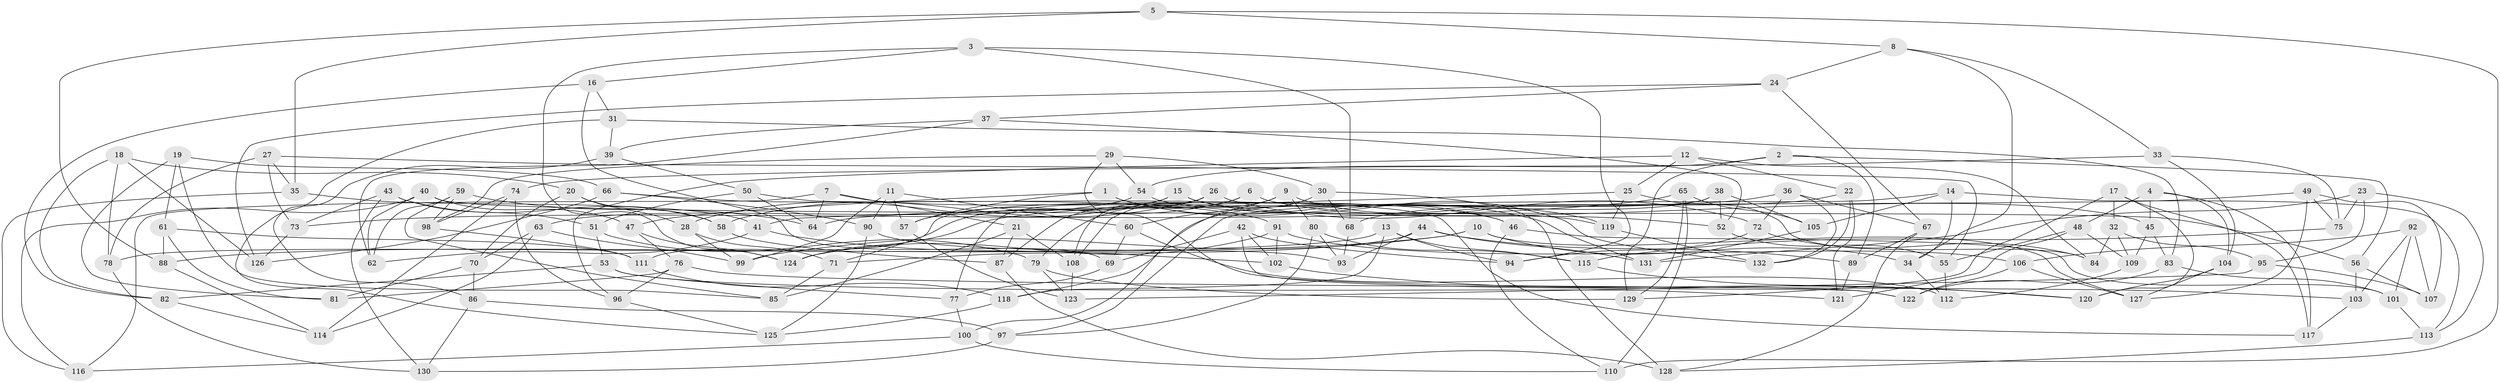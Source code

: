 // coarse degree distribution, {8: 0.12121212121212122, 9: 0.030303030303030304, 6: 0.2878787878787879, 10: 0.07575757575757576, 4: 0.3787878787878788, 5: 0.045454545454545456, 12: 0.015151515151515152, 3: 0.045454545454545456}
// Generated by graph-tools (version 1.1) at 2025/20/03/04/25 18:20:41]
// undirected, 132 vertices, 264 edges
graph export_dot {
graph [start="1"]
  node [color=gray90,style=filled];
  1;
  2;
  3;
  4;
  5;
  6;
  7;
  8;
  9;
  10;
  11;
  12;
  13;
  14;
  15;
  16;
  17;
  18;
  19;
  20;
  21;
  22;
  23;
  24;
  25;
  26;
  27;
  28;
  29;
  30;
  31;
  32;
  33;
  34;
  35;
  36;
  37;
  38;
  39;
  40;
  41;
  42;
  43;
  44;
  45;
  46;
  47;
  48;
  49;
  50;
  51;
  52;
  53;
  54;
  55;
  56;
  57;
  58;
  59;
  60;
  61;
  62;
  63;
  64;
  65;
  66;
  67;
  68;
  69;
  70;
  71;
  72;
  73;
  74;
  75;
  76;
  77;
  78;
  79;
  80;
  81;
  82;
  83;
  84;
  85;
  86;
  87;
  88;
  89;
  90;
  91;
  92;
  93;
  94;
  95;
  96;
  97;
  98;
  99;
  100;
  101;
  102;
  103;
  104;
  105;
  106;
  107;
  108;
  109;
  110;
  111;
  112;
  113;
  114;
  115;
  116;
  117;
  118;
  119;
  120;
  121;
  122;
  123;
  124;
  125;
  126;
  127;
  128;
  129;
  130;
  131;
  132;
  1 -- 46;
  1 -- 57;
  1 -- 131;
  1 -- 47;
  2 -- 89;
  2 -- 129;
  2 -- 54;
  2 -- 56;
  3 -- 94;
  3 -- 124;
  3 -- 16;
  3 -- 68;
  4 -- 48;
  4 -- 117;
  4 -- 45;
  4 -- 104;
  5 -- 35;
  5 -- 8;
  5 -- 110;
  5 -- 88;
  6 -- 79;
  6 -- 57;
  6 -- 45;
  6 -- 87;
  7 -- 21;
  7 -- 116;
  7 -- 46;
  7 -- 64;
  8 -- 34;
  8 -- 33;
  8 -- 24;
  9 -- 60;
  9 -- 108;
  9 -- 80;
  9 -- 119;
  10 -- 88;
  10 -- 99;
  10 -- 34;
  10 -- 127;
  11 -- 99;
  11 -- 90;
  11 -- 60;
  11 -- 57;
  12 -- 84;
  12 -- 25;
  12 -- 22;
  12 -- 96;
  13 -- 94;
  13 -- 118;
  13 -- 78;
  13 -- 115;
  14 -- 113;
  14 -- 97;
  14 -- 105;
  14 -- 34;
  15 -- 132;
  15 -- 71;
  15 -- 28;
  15 -- 52;
  16 -- 31;
  16 -- 69;
  16 -- 82;
  17 -- 129;
  17 -- 32;
  17 -- 117;
  17 -- 120;
  18 -- 78;
  18 -- 82;
  18 -- 20;
  18 -- 126;
  19 -- 61;
  19 -- 85;
  19 -- 81;
  19 -- 66;
  20 -- 28;
  20 -- 58;
  20 -- 70;
  21 -- 108;
  21 -- 85;
  21 -- 87;
  22 -- 68;
  22 -- 132;
  22 -- 121;
  23 -- 95;
  23 -- 75;
  23 -- 113;
  23 -- 131;
  24 -- 126;
  24 -- 37;
  24 -- 67;
  25 -- 119;
  25 -- 84;
  25 -- 41;
  26 -- 72;
  26 -- 108;
  26 -- 58;
  26 -- 77;
  27 -- 78;
  27 -- 55;
  27 -- 73;
  27 -- 35;
  28 -- 99;
  28 -- 71;
  29 -- 98;
  29 -- 54;
  29 -- 122;
  29 -- 30;
  30 -- 128;
  30 -- 68;
  30 -- 100;
  31 -- 83;
  31 -- 125;
  31 -- 39;
  32 -- 95;
  32 -- 84;
  32 -- 109;
  33 -- 104;
  33 -- 74;
  33 -- 75;
  34 -- 112;
  35 -- 116;
  35 -- 41;
  36 -- 72;
  36 -- 132;
  36 -- 67;
  36 -- 124;
  37 -- 62;
  37 -- 52;
  37 -- 39;
  38 -- 111;
  38 -- 118;
  38 -- 52;
  38 -- 105;
  39 -- 50;
  39 -- 86;
  40 -- 62;
  40 -- 116;
  40 -- 56;
  40 -- 47;
  41 -- 102;
  41 -- 62;
  42 -- 94;
  42 -- 102;
  42 -- 122;
  42 -- 69;
  43 -- 58;
  43 -- 51;
  43 -- 73;
  43 -- 130;
  44 -- 131;
  44 -- 93;
  44 -- 89;
  44 -- 71;
  45 -- 83;
  45 -- 109;
  46 -- 110;
  46 -- 101;
  47 -- 124;
  47 -- 76;
  48 -- 121;
  48 -- 109;
  48 -- 55;
  49 -- 75;
  49 -- 107;
  49 -- 64;
  49 -- 127;
  50 -- 64;
  50 -- 51;
  50 -- 117;
  51 -- 79;
  51 -- 53;
  52 -- 55;
  53 -- 121;
  53 -- 77;
  53 -- 82;
  54 -- 119;
  54 -- 63;
  55 -- 112;
  56 -- 107;
  56 -- 103;
  57 -- 123;
  58 -- 87;
  59 -- 62;
  59 -- 98;
  59 -- 64;
  59 -- 85;
  60 -- 69;
  60 -- 112;
  61 -- 88;
  61 -- 81;
  61 -- 111;
  63 -- 99;
  63 -- 114;
  63 -- 70;
  65 -- 129;
  65 -- 110;
  65 -- 73;
  65 -- 105;
  66 -- 126;
  66 -- 91;
  66 -- 90;
  67 -- 89;
  67 -- 128;
  68 -- 93;
  69 -- 77;
  70 -- 86;
  70 -- 81;
  71 -- 85;
  72 -- 84;
  72 -- 94;
  73 -- 126;
  74 -- 96;
  74 -- 98;
  74 -- 114;
  75 -- 115;
  76 -- 96;
  76 -- 103;
  76 -- 81;
  77 -- 100;
  78 -- 130;
  79 -- 123;
  79 -- 129;
  80 -- 115;
  80 -- 97;
  80 -- 93;
  82 -- 114;
  83 -- 122;
  83 -- 101;
  86 -- 97;
  86 -- 130;
  87 -- 128;
  88 -- 114;
  89 -- 121;
  90 -- 93;
  90 -- 125;
  91 -- 106;
  91 -- 102;
  91 -- 124;
  92 -- 103;
  92 -- 106;
  92 -- 101;
  92 -- 107;
  95 -- 123;
  95 -- 107;
  96 -- 125;
  97 -- 130;
  98 -- 111;
  100 -- 110;
  100 -- 116;
  101 -- 113;
  102 -- 120;
  103 -- 117;
  104 -- 120;
  104 -- 127;
  105 -- 131;
  106 -- 127;
  106 -- 122;
  108 -- 123;
  109 -- 112;
  111 -- 118;
  113 -- 128;
  115 -- 120;
  118 -- 125;
  119 -- 132;
}
